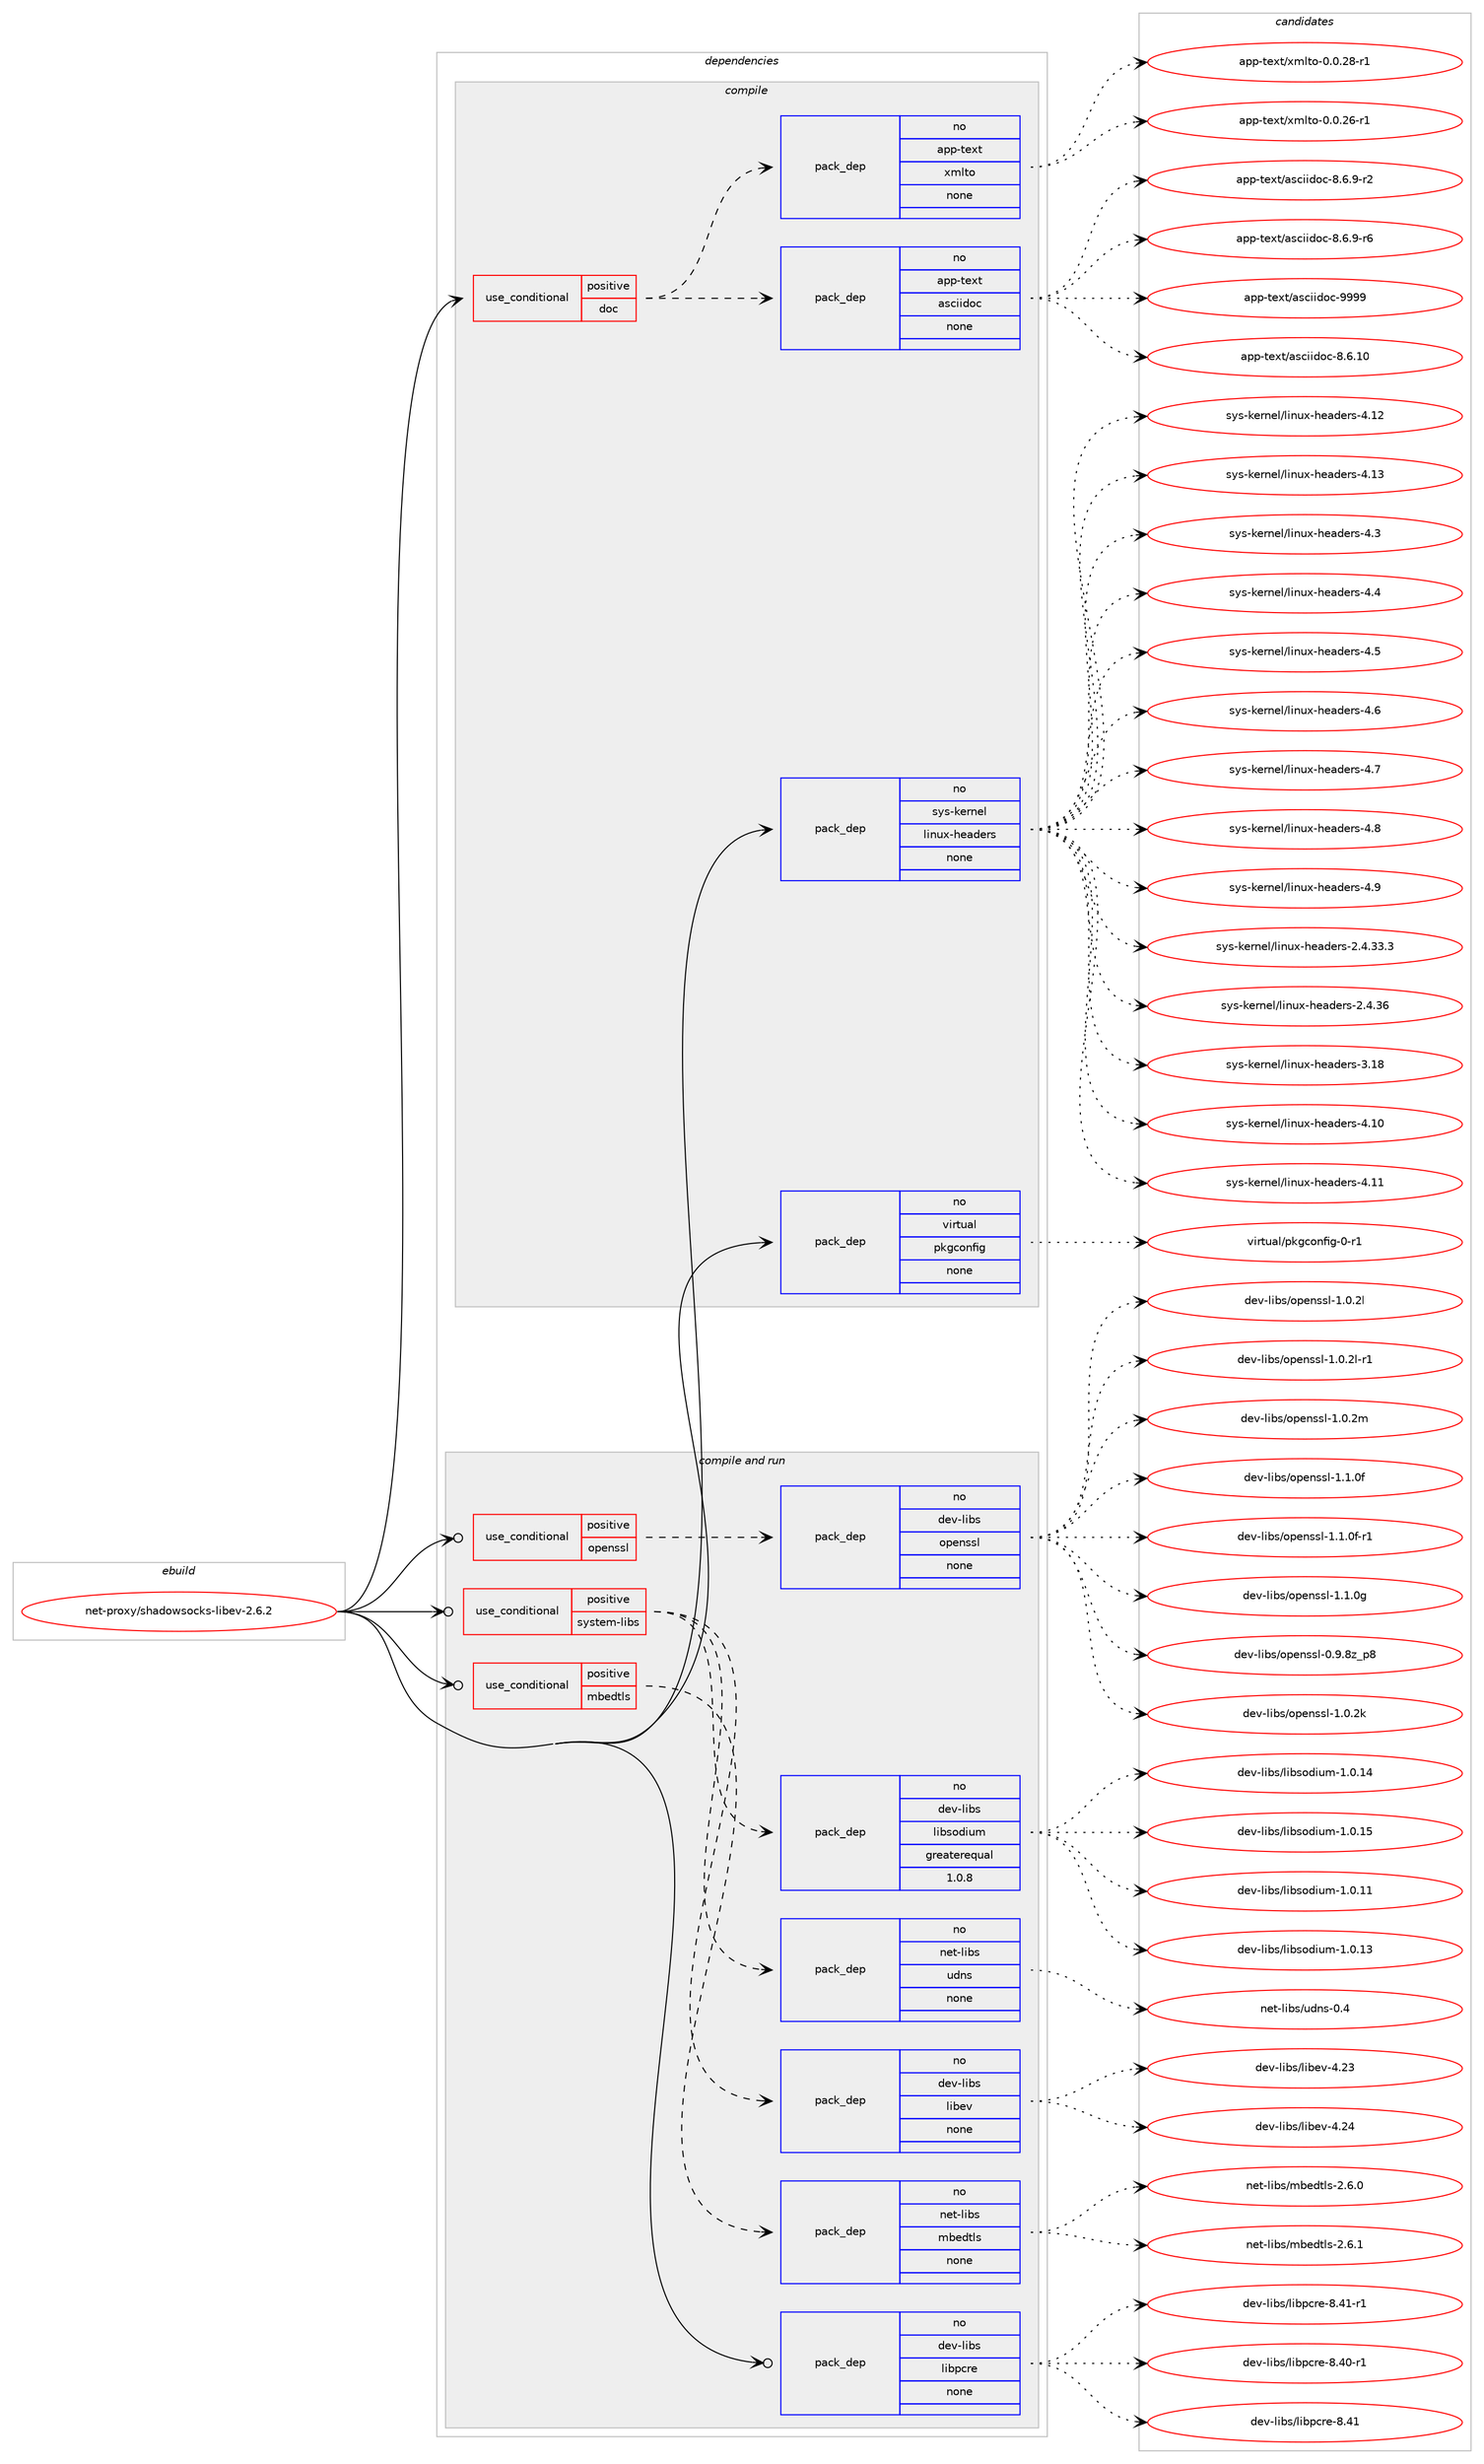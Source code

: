 digraph prolog {

# *************
# Graph options
# *************

newrank=true;
concentrate=true;
compound=true;
graph [rankdir=LR,fontname=Helvetica,fontsize=10,ranksep=1.5];#, ranksep=2.5, nodesep=0.2];
edge  [arrowhead=vee];
node  [fontname=Helvetica,fontsize=10];

# **********
# The ebuild
# **********

subgraph cluster_leftcol {
color=gray;
rank=same;
label=<<i>ebuild</i>>;
id [label="net-proxy/shadowsocks-libev-2.6.2", color=red, width=4, href="../net-proxy/shadowsocks-libev-2.6.2.svg"];
}

# ****************
# The dependencies
# ****************

subgraph cluster_midcol {
color=gray;
label=<<i>dependencies</i>>;
subgraph cluster_compile {
fillcolor="#eeeeee";
style=filled;
label=<<i>compile</i>>;
subgraph cond107845 {
dependency436657 [label=<<TABLE BORDER="0" CELLBORDER="1" CELLSPACING="0" CELLPADDING="4"><TR><TD ROWSPAN="3" CELLPADDING="10">use_conditional</TD></TR><TR><TD>positive</TD></TR><TR><TD>doc</TD></TR></TABLE>>, shape=none, color=red];
subgraph pack321266 {
dependency436658 [label=<<TABLE BORDER="0" CELLBORDER="1" CELLSPACING="0" CELLPADDING="4" WIDTH="220"><TR><TD ROWSPAN="6" CELLPADDING="30">pack_dep</TD></TR><TR><TD WIDTH="110">no</TD></TR><TR><TD>app-text</TD></TR><TR><TD>asciidoc</TD></TR><TR><TD>none</TD></TR><TR><TD></TD></TR></TABLE>>, shape=none, color=blue];
}
dependency436657:e -> dependency436658:w [weight=20,style="dashed",arrowhead="vee"];
subgraph pack321267 {
dependency436659 [label=<<TABLE BORDER="0" CELLBORDER="1" CELLSPACING="0" CELLPADDING="4" WIDTH="220"><TR><TD ROWSPAN="6" CELLPADDING="30">pack_dep</TD></TR><TR><TD WIDTH="110">no</TD></TR><TR><TD>app-text</TD></TR><TR><TD>xmlto</TD></TR><TR><TD>none</TD></TR><TR><TD></TD></TR></TABLE>>, shape=none, color=blue];
}
dependency436657:e -> dependency436659:w [weight=20,style="dashed",arrowhead="vee"];
}
id:e -> dependency436657:w [weight=20,style="solid",arrowhead="vee"];
subgraph pack321268 {
dependency436660 [label=<<TABLE BORDER="0" CELLBORDER="1" CELLSPACING="0" CELLPADDING="4" WIDTH="220"><TR><TD ROWSPAN="6" CELLPADDING="30">pack_dep</TD></TR><TR><TD WIDTH="110">no</TD></TR><TR><TD>sys-kernel</TD></TR><TR><TD>linux-headers</TD></TR><TR><TD>none</TD></TR><TR><TD></TD></TR></TABLE>>, shape=none, color=blue];
}
id:e -> dependency436660:w [weight=20,style="solid",arrowhead="vee"];
subgraph pack321269 {
dependency436661 [label=<<TABLE BORDER="0" CELLBORDER="1" CELLSPACING="0" CELLPADDING="4" WIDTH="220"><TR><TD ROWSPAN="6" CELLPADDING="30">pack_dep</TD></TR><TR><TD WIDTH="110">no</TD></TR><TR><TD>virtual</TD></TR><TR><TD>pkgconfig</TD></TR><TR><TD>none</TD></TR><TR><TD></TD></TR></TABLE>>, shape=none, color=blue];
}
id:e -> dependency436661:w [weight=20,style="solid",arrowhead="vee"];
}
subgraph cluster_compileandrun {
fillcolor="#eeeeee";
style=filled;
label=<<i>compile and run</i>>;
subgraph cond107846 {
dependency436662 [label=<<TABLE BORDER="0" CELLBORDER="1" CELLSPACING="0" CELLPADDING="4"><TR><TD ROWSPAN="3" CELLPADDING="10">use_conditional</TD></TR><TR><TD>positive</TD></TR><TR><TD>mbedtls</TD></TR></TABLE>>, shape=none, color=red];
subgraph pack321270 {
dependency436663 [label=<<TABLE BORDER="0" CELLBORDER="1" CELLSPACING="0" CELLPADDING="4" WIDTH="220"><TR><TD ROWSPAN="6" CELLPADDING="30">pack_dep</TD></TR><TR><TD WIDTH="110">no</TD></TR><TR><TD>net-libs</TD></TR><TR><TD>mbedtls</TD></TR><TR><TD>none</TD></TR><TR><TD></TD></TR></TABLE>>, shape=none, color=blue];
}
dependency436662:e -> dependency436663:w [weight=20,style="dashed",arrowhead="vee"];
}
id:e -> dependency436662:w [weight=20,style="solid",arrowhead="odotvee"];
subgraph cond107847 {
dependency436664 [label=<<TABLE BORDER="0" CELLBORDER="1" CELLSPACING="0" CELLPADDING="4"><TR><TD ROWSPAN="3" CELLPADDING="10">use_conditional</TD></TR><TR><TD>positive</TD></TR><TR><TD>openssl</TD></TR></TABLE>>, shape=none, color=red];
subgraph pack321271 {
dependency436665 [label=<<TABLE BORDER="0" CELLBORDER="1" CELLSPACING="0" CELLPADDING="4" WIDTH="220"><TR><TD ROWSPAN="6" CELLPADDING="30">pack_dep</TD></TR><TR><TD WIDTH="110">no</TD></TR><TR><TD>dev-libs</TD></TR><TR><TD>openssl</TD></TR><TR><TD>none</TD></TR><TR><TD></TD></TR></TABLE>>, shape=none, color=blue];
}
dependency436664:e -> dependency436665:w [weight=20,style="dashed",arrowhead="vee"];
}
id:e -> dependency436664:w [weight=20,style="solid",arrowhead="odotvee"];
subgraph cond107848 {
dependency436666 [label=<<TABLE BORDER="0" CELLBORDER="1" CELLSPACING="0" CELLPADDING="4"><TR><TD ROWSPAN="3" CELLPADDING="10">use_conditional</TD></TR><TR><TD>positive</TD></TR><TR><TD>system-libs</TD></TR></TABLE>>, shape=none, color=red];
subgraph pack321272 {
dependency436667 [label=<<TABLE BORDER="0" CELLBORDER="1" CELLSPACING="0" CELLPADDING="4" WIDTH="220"><TR><TD ROWSPAN="6" CELLPADDING="30">pack_dep</TD></TR><TR><TD WIDTH="110">no</TD></TR><TR><TD>dev-libs</TD></TR><TR><TD>libsodium</TD></TR><TR><TD>greaterequal</TD></TR><TR><TD>1.0.8</TD></TR></TABLE>>, shape=none, color=blue];
}
dependency436666:e -> dependency436667:w [weight=20,style="dashed",arrowhead="vee"];
subgraph pack321273 {
dependency436668 [label=<<TABLE BORDER="0" CELLBORDER="1" CELLSPACING="0" CELLPADDING="4" WIDTH="220"><TR><TD ROWSPAN="6" CELLPADDING="30">pack_dep</TD></TR><TR><TD WIDTH="110">no</TD></TR><TR><TD>dev-libs</TD></TR><TR><TD>libev</TD></TR><TR><TD>none</TD></TR><TR><TD></TD></TR></TABLE>>, shape=none, color=blue];
}
dependency436666:e -> dependency436668:w [weight=20,style="dashed",arrowhead="vee"];
subgraph pack321274 {
dependency436669 [label=<<TABLE BORDER="0" CELLBORDER="1" CELLSPACING="0" CELLPADDING="4" WIDTH="220"><TR><TD ROWSPAN="6" CELLPADDING="30">pack_dep</TD></TR><TR><TD WIDTH="110">no</TD></TR><TR><TD>net-libs</TD></TR><TR><TD>udns</TD></TR><TR><TD>none</TD></TR><TR><TD></TD></TR></TABLE>>, shape=none, color=blue];
}
dependency436666:e -> dependency436669:w [weight=20,style="dashed",arrowhead="vee"];
}
id:e -> dependency436666:w [weight=20,style="solid",arrowhead="odotvee"];
subgraph pack321275 {
dependency436670 [label=<<TABLE BORDER="0" CELLBORDER="1" CELLSPACING="0" CELLPADDING="4" WIDTH="220"><TR><TD ROWSPAN="6" CELLPADDING="30">pack_dep</TD></TR><TR><TD WIDTH="110">no</TD></TR><TR><TD>dev-libs</TD></TR><TR><TD>libpcre</TD></TR><TR><TD>none</TD></TR><TR><TD></TD></TR></TABLE>>, shape=none, color=blue];
}
id:e -> dependency436670:w [weight=20,style="solid",arrowhead="odotvee"];
}
subgraph cluster_run {
fillcolor="#eeeeee";
style=filled;
label=<<i>run</i>>;
}
}

# **************
# The candidates
# **************

subgraph cluster_choices {
rank=same;
color=gray;
label=<<i>candidates</i>>;

subgraph choice321266 {
color=black;
nodesep=1;
choice97112112451161011201164797115991051051001119945564654464948 [label="app-text/asciidoc-8.6.10", color=red, width=4,href="../app-text/asciidoc-8.6.10.svg"];
choice9711211245116101120116479711599105105100111994556465446574511450 [label="app-text/asciidoc-8.6.9-r2", color=red, width=4,href="../app-text/asciidoc-8.6.9-r2.svg"];
choice9711211245116101120116479711599105105100111994556465446574511454 [label="app-text/asciidoc-8.6.9-r6", color=red, width=4,href="../app-text/asciidoc-8.6.9-r6.svg"];
choice9711211245116101120116479711599105105100111994557575757 [label="app-text/asciidoc-9999", color=red, width=4,href="../app-text/asciidoc-9999.svg"];
dependency436658:e -> choice97112112451161011201164797115991051051001119945564654464948:w [style=dotted,weight="100"];
dependency436658:e -> choice9711211245116101120116479711599105105100111994556465446574511450:w [style=dotted,weight="100"];
dependency436658:e -> choice9711211245116101120116479711599105105100111994556465446574511454:w [style=dotted,weight="100"];
dependency436658:e -> choice9711211245116101120116479711599105105100111994557575757:w [style=dotted,weight="100"];
}
subgraph choice321267 {
color=black;
nodesep=1;
choice971121124511610112011647120109108116111454846484650544511449 [label="app-text/xmlto-0.0.26-r1", color=red, width=4,href="../app-text/xmlto-0.0.26-r1.svg"];
choice971121124511610112011647120109108116111454846484650564511449 [label="app-text/xmlto-0.0.28-r1", color=red, width=4,href="../app-text/xmlto-0.0.28-r1.svg"];
dependency436659:e -> choice971121124511610112011647120109108116111454846484650544511449:w [style=dotted,weight="100"];
dependency436659:e -> choice971121124511610112011647120109108116111454846484650564511449:w [style=dotted,weight="100"];
}
subgraph choice321268 {
color=black;
nodesep=1;
choice11512111545107101114110101108471081051101171204510410197100101114115455046524651514651 [label="sys-kernel/linux-headers-2.4.33.3", color=red, width=4,href="../sys-kernel/linux-headers-2.4.33.3.svg"];
choice1151211154510710111411010110847108105110117120451041019710010111411545504652465154 [label="sys-kernel/linux-headers-2.4.36", color=red, width=4,href="../sys-kernel/linux-headers-2.4.36.svg"];
choice115121115451071011141101011084710810511011712045104101971001011141154551464956 [label="sys-kernel/linux-headers-3.18", color=red, width=4,href="../sys-kernel/linux-headers-3.18.svg"];
choice115121115451071011141101011084710810511011712045104101971001011141154552464948 [label="sys-kernel/linux-headers-4.10", color=red, width=4,href="../sys-kernel/linux-headers-4.10.svg"];
choice115121115451071011141101011084710810511011712045104101971001011141154552464949 [label="sys-kernel/linux-headers-4.11", color=red, width=4,href="../sys-kernel/linux-headers-4.11.svg"];
choice115121115451071011141101011084710810511011712045104101971001011141154552464950 [label="sys-kernel/linux-headers-4.12", color=red, width=4,href="../sys-kernel/linux-headers-4.12.svg"];
choice115121115451071011141101011084710810511011712045104101971001011141154552464951 [label="sys-kernel/linux-headers-4.13", color=red, width=4,href="../sys-kernel/linux-headers-4.13.svg"];
choice1151211154510710111411010110847108105110117120451041019710010111411545524651 [label="sys-kernel/linux-headers-4.3", color=red, width=4,href="../sys-kernel/linux-headers-4.3.svg"];
choice1151211154510710111411010110847108105110117120451041019710010111411545524652 [label="sys-kernel/linux-headers-4.4", color=red, width=4,href="../sys-kernel/linux-headers-4.4.svg"];
choice1151211154510710111411010110847108105110117120451041019710010111411545524653 [label="sys-kernel/linux-headers-4.5", color=red, width=4,href="../sys-kernel/linux-headers-4.5.svg"];
choice1151211154510710111411010110847108105110117120451041019710010111411545524654 [label="sys-kernel/linux-headers-4.6", color=red, width=4,href="../sys-kernel/linux-headers-4.6.svg"];
choice1151211154510710111411010110847108105110117120451041019710010111411545524655 [label="sys-kernel/linux-headers-4.7", color=red, width=4,href="../sys-kernel/linux-headers-4.7.svg"];
choice1151211154510710111411010110847108105110117120451041019710010111411545524656 [label="sys-kernel/linux-headers-4.8", color=red, width=4,href="../sys-kernel/linux-headers-4.8.svg"];
choice1151211154510710111411010110847108105110117120451041019710010111411545524657 [label="sys-kernel/linux-headers-4.9", color=red, width=4,href="../sys-kernel/linux-headers-4.9.svg"];
dependency436660:e -> choice11512111545107101114110101108471081051101171204510410197100101114115455046524651514651:w [style=dotted,weight="100"];
dependency436660:e -> choice1151211154510710111411010110847108105110117120451041019710010111411545504652465154:w [style=dotted,weight="100"];
dependency436660:e -> choice115121115451071011141101011084710810511011712045104101971001011141154551464956:w [style=dotted,weight="100"];
dependency436660:e -> choice115121115451071011141101011084710810511011712045104101971001011141154552464948:w [style=dotted,weight="100"];
dependency436660:e -> choice115121115451071011141101011084710810511011712045104101971001011141154552464949:w [style=dotted,weight="100"];
dependency436660:e -> choice115121115451071011141101011084710810511011712045104101971001011141154552464950:w [style=dotted,weight="100"];
dependency436660:e -> choice115121115451071011141101011084710810511011712045104101971001011141154552464951:w [style=dotted,weight="100"];
dependency436660:e -> choice1151211154510710111411010110847108105110117120451041019710010111411545524651:w [style=dotted,weight="100"];
dependency436660:e -> choice1151211154510710111411010110847108105110117120451041019710010111411545524652:w [style=dotted,weight="100"];
dependency436660:e -> choice1151211154510710111411010110847108105110117120451041019710010111411545524653:w [style=dotted,weight="100"];
dependency436660:e -> choice1151211154510710111411010110847108105110117120451041019710010111411545524654:w [style=dotted,weight="100"];
dependency436660:e -> choice1151211154510710111411010110847108105110117120451041019710010111411545524655:w [style=dotted,weight="100"];
dependency436660:e -> choice1151211154510710111411010110847108105110117120451041019710010111411545524656:w [style=dotted,weight="100"];
dependency436660:e -> choice1151211154510710111411010110847108105110117120451041019710010111411545524657:w [style=dotted,weight="100"];
}
subgraph choice321269 {
color=black;
nodesep=1;
choice11810511411611797108471121071039911111010210510345484511449 [label="virtual/pkgconfig-0-r1", color=red, width=4,href="../virtual/pkgconfig-0-r1.svg"];
dependency436661:e -> choice11810511411611797108471121071039911111010210510345484511449:w [style=dotted,weight="100"];
}
subgraph choice321270 {
color=black;
nodesep=1;
choice11010111645108105981154710998101100116108115455046544648 [label="net-libs/mbedtls-2.6.0", color=red, width=4,href="../net-libs/mbedtls-2.6.0.svg"];
choice11010111645108105981154710998101100116108115455046544649 [label="net-libs/mbedtls-2.6.1", color=red, width=4,href="../net-libs/mbedtls-2.6.1.svg"];
dependency436663:e -> choice11010111645108105981154710998101100116108115455046544648:w [style=dotted,weight="100"];
dependency436663:e -> choice11010111645108105981154710998101100116108115455046544649:w [style=dotted,weight="100"];
}
subgraph choice321271 {
color=black;
nodesep=1;
choice1001011184510810598115471111121011101151151084548465746561229511256 [label="dev-libs/openssl-0.9.8z_p8", color=red, width=4,href="../dev-libs/openssl-0.9.8z_p8.svg"];
choice100101118451081059811547111112101110115115108454946484650107 [label="dev-libs/openssl-1.0.2k", color=red, width=4,href="../dev-libs/openssl-1.0.2k.svg"];
choice100101118451081059811547111112101110115115108454946484650108 [label="dev-libs/openssl-1.0.2l", color=red, width=4,href="../dev-libs/openssl-1.0.2l.svg"];
choice1001011184510810598115471111121011101151151084549464846501084511449 [label="dev-libs/openssl-1.0.2l-r1", color=red, width=4,href="../dev-libs/openssl-1.0.2l-r1.svg"];
choice100101118451081059811547111112101110115115108454946484650109 [label="dev-libs/openssl-1.0.2m", color=red, width=4,href="../dev-libs/openssl-1.0.2m.svg"];
choice100101118451081059811547111112101110115115108454946494648102 [label="dev-libs/openssl-1.1.0f", color=red, width=4,href="../dev-libs/openssl-1.1.0f.svg"];
choice1001011184510810598115471111121011101151151084549464946481024511449 [label="dev-libs/openssl-1.1.0f-r1", color=red, width=4,href="../dev-libs/openssl-1.1.0f-r1.svg"];
choice100101118451081059811547111112101110115115108454946494648103 [label="dev-libs/openssl-1.1.0g", color=red, width=4,href="../dev-libs/openssl-1.1.0g.svg"];
dependency436665:e -> choice1001011184510810598115471111121011101151151084548465746561229511256:w [style=dotted,weight="100"];
dependency436665:e -> choice100101118451081059811547111112101110115115108454946484650107:w [style=dotted,weight="100"];
dependency436665:e -> choice100101118451081059811547111112101110115115108454946484650108:w [style=dotted,weight="100"];
dependency436665:e -> choice1001011184510810598115471111121011101151151084549464846501084511449:w [style=dotted,weight="100"];
dependency436665:e -> choice100101118451081059811547111112101110115115108454946484650109:w [style=dotted,weight="100"];
dependency436665:e -> choice100101118451081059811547111112101110115115108454946494648102:w [style=dotted,weight="100"];
dependency436665:e -> choice1001011184510810598115471111121011101151151084549464946481024511449:w [style=dotted,weight="100"];
dependency436665:e -> choice100101118451081059811547111112101110115115108454946494648103:w [style=dotted,weight="100"];
}
subgraph choice321272 {
color=black;
nodesep=1;
choice1001011184510810598115471081059811511110010511710945494648464949 [label="dev-libs/libsodium-1.0.11", color=red, width=4,href="../dev-libs/libsodium-1.0.11.svg"];
choice1001011184510810598115471081059811511110010511710945494648464951 [label="dev-libs/libsodium-1.0.13", color=red, width=4,href="../dev-libs/libsodium-1.0.13.svg"];
choice1001011184510810598115471081059811511110010511710945494648464952 [label="dev-libs/libsodium-1.0.14", color=red, width=4,href="../dev-libs/libsodium-1.0.14.svg"];
choice1001011184510810598115471081059811511110010511710945494648464953 [label="dev-libs/libsodium-1.0.15", color=red, width=4,href="../dev-libs/libsodium-1.0.15.svg"];
dependency436667:e -> choice1001011184510810598115471081059811511110010511710945494648464949:w [style=dotted,weight="100"];
dependency436667:e -> choice1001011184510810598115471081059811511110010511710945494648464951:w [style=dotted,weight="100"];
dependency436667:e -> choice1001011184510810598115471081059811511110010511710945494648464952:w [style=dotted,weight="100"];
dependency436667:e -> choice1001011184510810598115471081059811511110010511710945494648464953:w [style=dotted,weight="100"];
}
subgraph choice321273 {
color=black;
nodesep=1;
choice100101118451081059811547108105981011184552465051 [label="dev-libs/libev-4.23", color=red, width=4,href="../dev-libs/libev-4.23.svg"];
choice100101118451081059811547108105981011184552465052 [label="dev-libs/libev-4.24", color=red, width=4,href="../dev-libs/libev-4.24.svg"];
dependency436668:e -> choice100101118451081059811547108105981011184552465051:w [style=dotted,weight="100"];
dependency436668:e -> choice100101118451081059811547108105981011184552465052:w [style=dotted,weight="100"];
}
subgraph choice321274 {
color=black;
nodesep=1;
choice11010111645108105981154711710011011545484652 [label="net-libs/udns-0.4", color=red, width=4,href="../net-libs/udns-0.4.svg"];
dependency436669:e -> choice11010111645108105981154711710011011545484652:w [style=dotted,weight="100"];
}
subgraph choice321275 {
color=black;
nodesep=1;
choice100101118451081059811547108105981129911410145564652484511449 [label="dev-libs/libpcre-8.40-r1", color=red, width=4,href="../dev-libs/libpcre-8.40-r1.svg"];
choice10010111845108105981154710810598112991141014556465249 [label="dev-libs/libpcre-8.41", color=red, width=4,href="../dev-libs/libpcre-8.41.svg"];
choice100101118451081059811547108105981129911410145564652494511449 [label="dev-libs/libpcre-8.41-r1", color=red, width=4,href="../dev-libs/libpcre-8.41-r1.svg"];
dependency436670:e -> choice100101118451081059811547108105981129911410145564652484511449:w [style=dotted,weight="100"];
dependency436670:e -> choice10010111845108105981154710810598112991141014556465249:w [style=dotted,weight="100"];
dependency436670:e -> choice100101118451081059811547108105981129911410145564652494511449:w [style=dotted,weight="100"];
}
}

}
